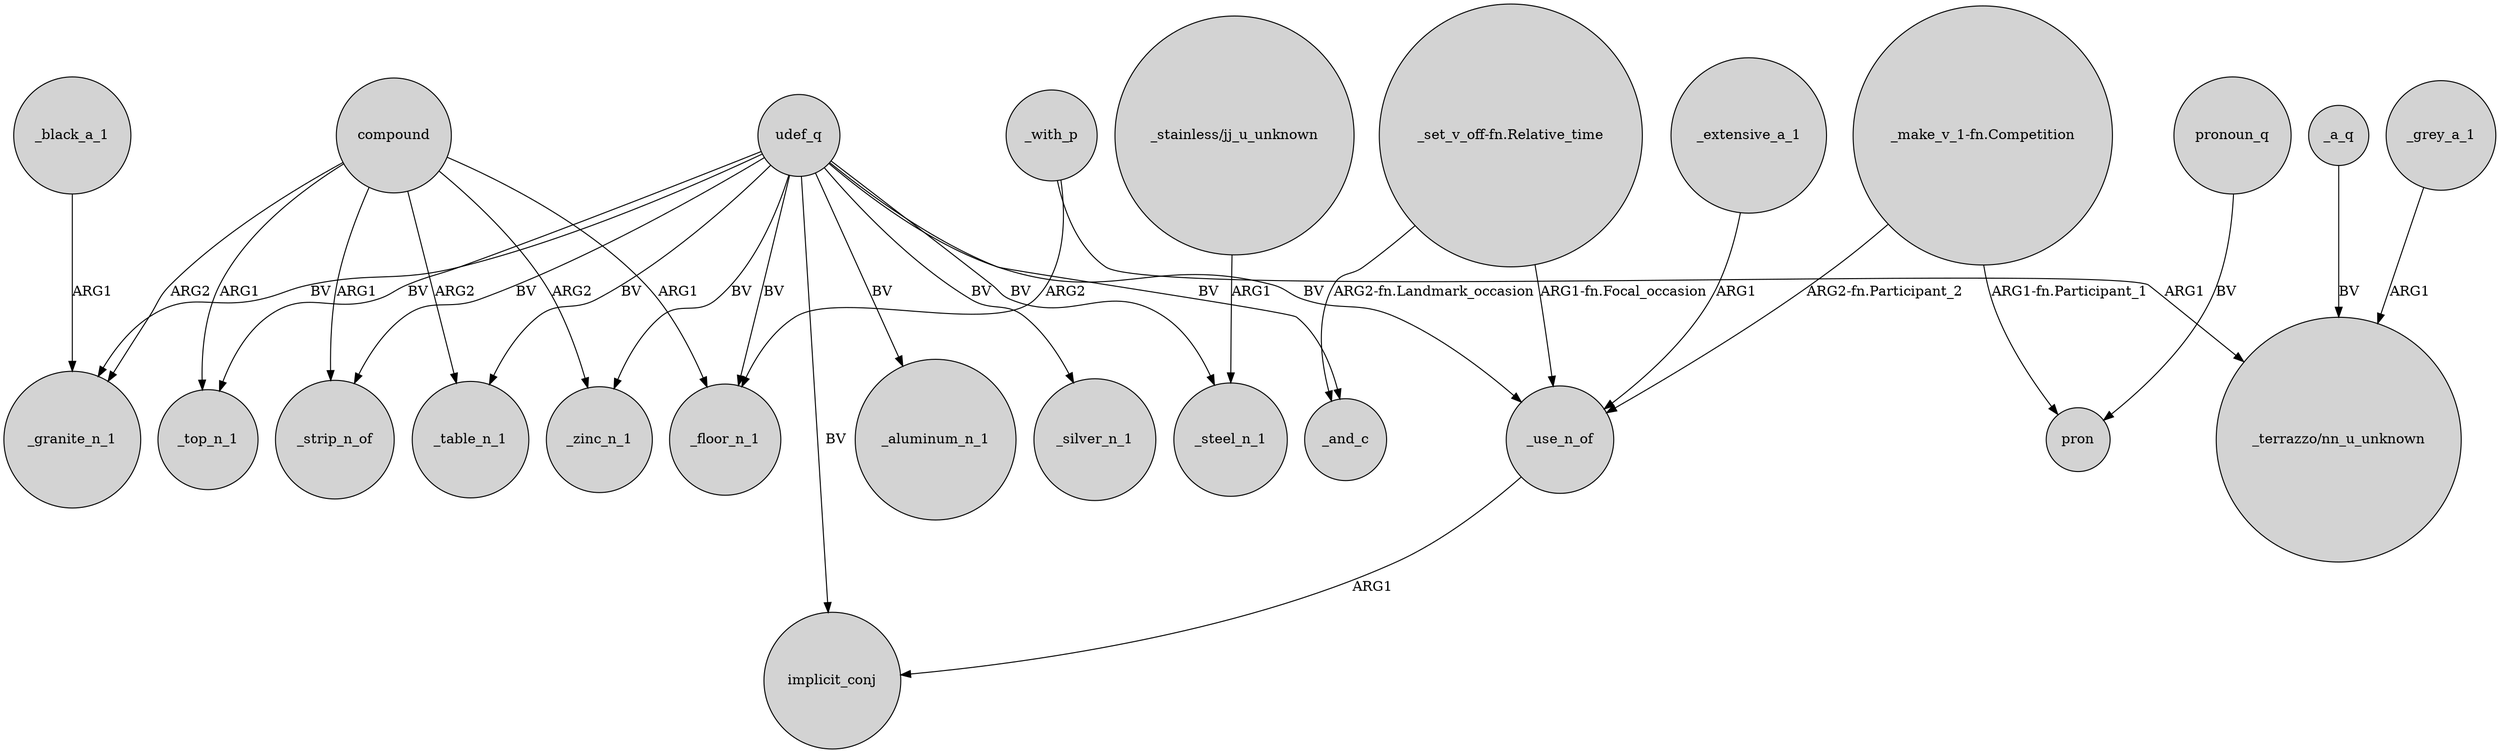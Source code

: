 digraph {
	node [shape=circle style=filled]
	compound -> _strip_n_of [label=ARG1]
	udef_q -> _top_n_1 [label=BV]
	_use_n_of -> implicit_conj [label=ARG1]
	_with_p -> _floor_n_1 [label=ARG2]
	compound -> _zinc_n_1 [label=ARG2]
	"_make_v_1-fn.Competition" -> _use_n_of [label="ARG2-fn.Participant_2"]
	_with_p -> "_terrazzo/nn_u_unknown" [label=ARG1]
	compound -> _table_n_1 [label=ARG2]
	compound -> _top_n_1 [label=ARG1]
	udef_q -> _strip_n_of [label=BV]
	_a_q -> "_terrazzo/nn_u_unknown" [label=BV]
	udef_q -> _and_c [label=BV]
	_black_a_1 -> _granite_n_1 [label=ARG1]
	"_stainless/jj_u_unknown" -> _steel_n_1 [label=ARG1]
	udef_q -> _zinc_n_1 [label=BV]
	compound -> _granite_n_1 [label=ARG2]
	pronoun_q -> pron [label=BV]
	udef_q -> _steel_n_1 [label=BV]
	udef_q -> _table_n_1 [label=BV]
	_extensive_a_1 -> _use_n_of [label=ARG1]
	"_make_v_1-fn.Competition" -> pron [label="ARG1-fn.Participant_1"]
	_grey_a_1 -> "_terrazzo/nn_u_unknown" [label=ARG1]
	udef_q -> _use_n_of [label=BV]
	compound -> _floor_n_1 [label=ARG1]
	udef_q -> _aluminum_n_1 [label=BV]
	"_set_v_off-fn.Relative_time" -> _use_n_of [label="ARG1-fn.Focal_occasion"]
	udef_q -> _granite_n_1 [label=BV]
	udef_q -> _floor_n_1 [label=BV]
	udef_q -> _silver_n_1 [label=BV]
	udef_q -> implicit_conj [label=BV]
	"_set_v_off-fn.Relative_time" -> _and_c [label="ARG2-fn.Landmark_occasion"]
}
